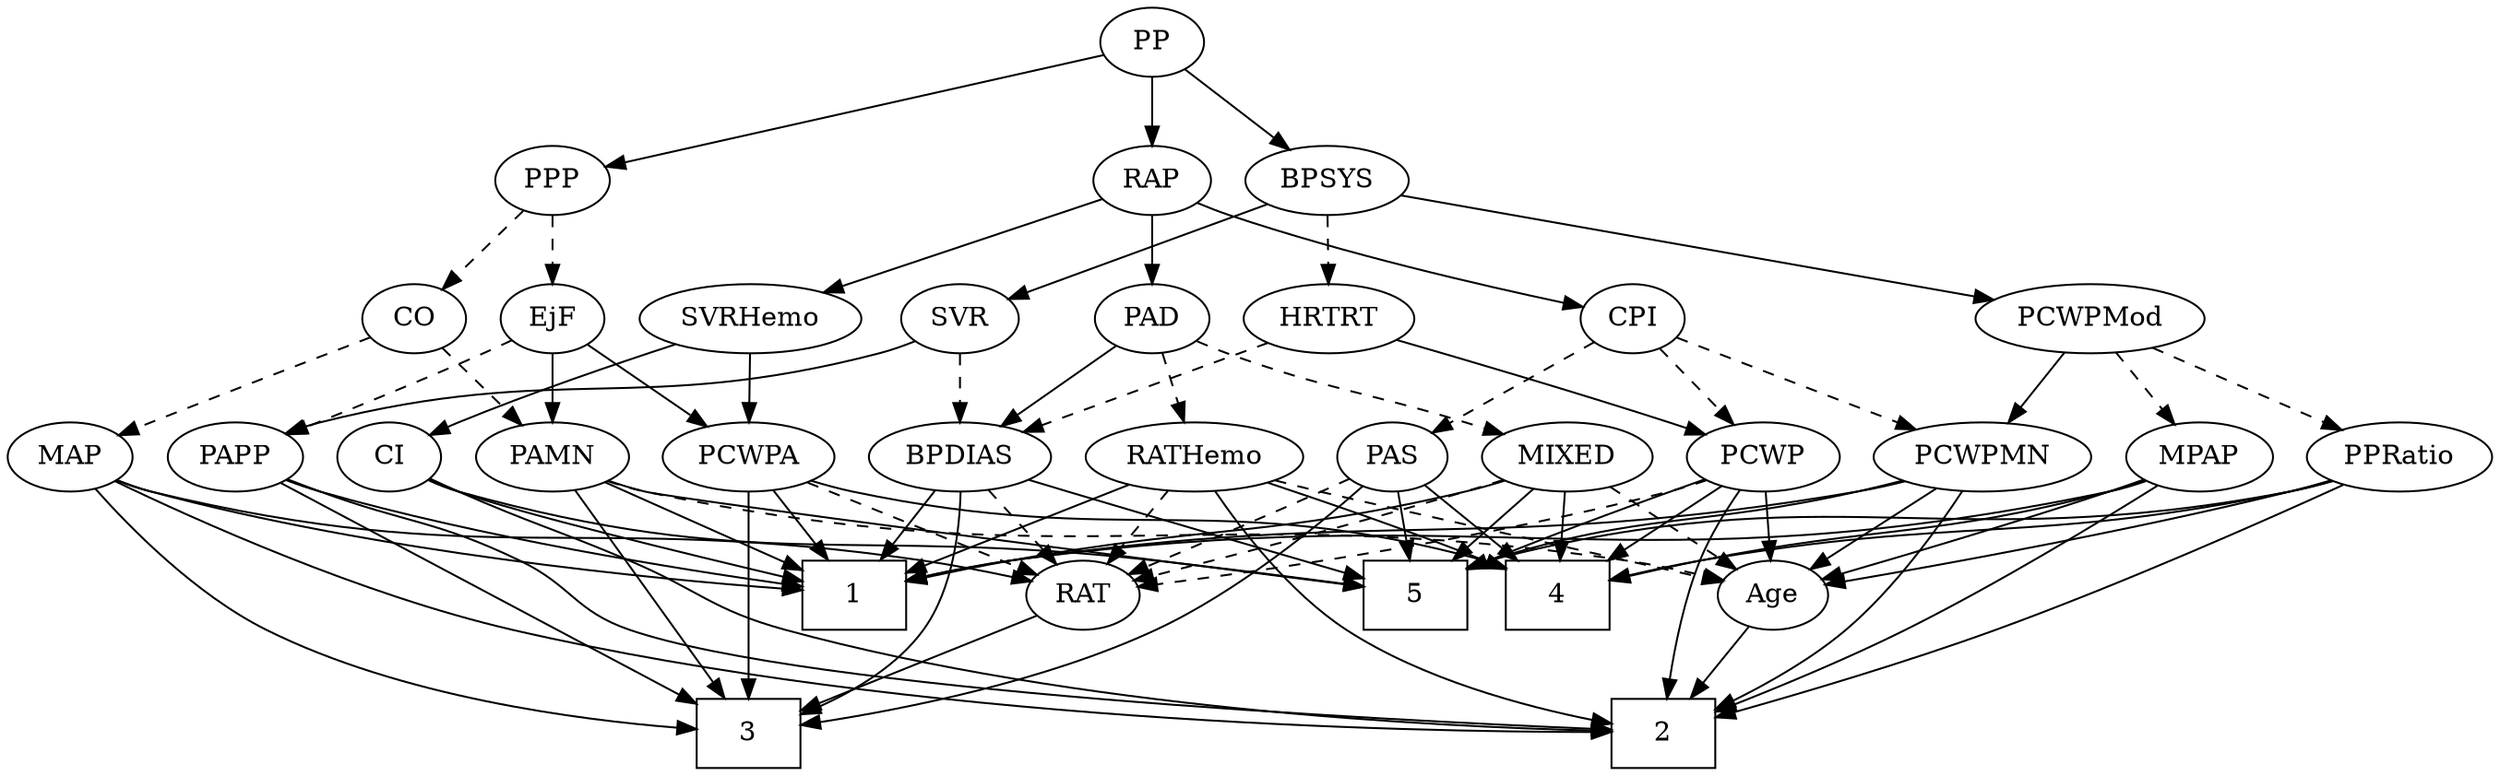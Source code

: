 strict digraph {
	graph [bb="0,0,1188.2,396"];
	node [label="\N"];
	1	[height=0.5,
		pos="529.55,90",
		shape=box,
		width=0.75];
	2	[height=0.5,
		pos="821.55,18",
		shape=box,
		width=0.75];
	3	[height=0.5,
		pos="298.55,18",
		shape=box,
		width=0.75];
	4	[height=0.5,
		pos="601.55,90",
		shape=box,
		width=0.75];
	5	[height=0.5,
		pos="711.55,90",
		shape=box,
		width=0.75];
	Age	[height=0.5,
		pos="821.55,90",
		width=0.75];
	Age -> 2	[pos="e,821.55,36.104 821.55,71.697 821.55,63.983 821.55,54.712 821.55,46.112",
		style=solid];
	EjF	[height=0.5,
		pos="304.55,234",
		width=0.75];
	PAMN	[height=0.5,
		pos="688.55,162",
		width=1.011];
	EjF -> PAMN	[pos="e,661.63,174.14 325.87,222.87 332.09,220.27 338.99,217.72 345.55,216 474.15,182.22 513.31,211.26 642.55,180 645.69,179.24 648.92,\
178.33 652.13,177.33",
		style=solid];
	PCWPA	[height=0.5,
		pos="304.55,162",
		width=1.1555];
	EjF -> PCWPA	[pos="e,304.55,180.1 304.55,215.7 304.55,207.98 304.55,198.71 304.55,190.11",
		style=solid];
	PAPP	[height=0.5,
		pos="110.55,162",
		width=0.88464];
	EjF -> PAPP	[pos="e,135.17,173.49 281.08,225.06 244.56,212.68 175.79,189.21 151.55,180 149.3,179.15 146.99,178.25 144.67,177.33",
		style=dashed];
	RAP	[height=0.5,
		pos="533.55,306",
		width=0.77632];
	PAD	[height=0.5,
		pos="485.55,234",
		width=0.79437];
	RAP -> PAD	[pos="e,496.4,250.82 522.66,289.12 516.58,280.26 508.89,269.04 502.08,259.12",
		style=solid];
	CPI	[height=0.5,
		pos="727.55,234",
		width=0.75];
	RAP -> CPI	[pos="e,704.17,243.43 557.34,296.42 591.7,284.02 655.38,261.04 694.35,246.98",
		style=solid];
	SVRHemo	[height=0.5,
		pos="582.55,234",
		width=1.3902];
	RAP -> SVRHemo	[pos="e,570.79,251.8 544.67,289.12 550.63,280.59 558.13,269.89 564.87,260.25",
		style=solid];
	MIXED	[height=0.5,
		pos="593.55,162",
		width=1.1193];
	MIXED -> 1	[pos="e,545.36,108.29 579.02,145.12 571.11,136.46 561.14,125.55 552.22,115.8",
		style=solid];
	MIXED -> 4	[pos="e,599.59,108.1 595.52,143.7 596.41,135.98 597.47,126.71 598.45,118.11",
		style=solid];
	MIXED -> 5	[pos="e,684.14,107.26 616.86,147.17 633.56,137.26 656.37,123.73 675.41,112.43",
		style=solid];
	MIXED -> Age	[pos="e,797.27,97.908 624.43,150.29 630.74,148.16 637.35,145.98 643.55,144 693.32,128.14 751.38,111.12 787.31,100.77",
		style=dashed];
	RAT	[height=0.5,
		pos="391.55,90",
		width=0.75827];
	MIXED -> RAT	[pos="e,415.13,99.171 562.43,150.22 525.14,137.3 462.94,115.74 424.75,102.51",
		style=dashed];
	MPAP	[height=0.5,
		pos="937.55,162",
		width=0.97491];
	MPAP -> 1	[pos="e,556.7,104.97 911.38,149.62 905.6,147.46 899.44,145.43 893.55,144 754.26,110.06 708.72,146.16 566.65,107.73",
		style=solid];
	MPAP -> 2	[pos="e,839.58,36.032 926.92,144.7 914.76,126.42 893.89,96.17 873.55,72 865.25,62.138 855.5,51.893 846.7,43.07",
		style=solid];
	MPAP -> 4	[pos="e,628.87,97.704 911.32,149.86 905.54,147.69 899.39,145.59 893.55,144 798.8,118.17 771.89,127 675.55,108 663.54,105.63 650.52,102.75 \
638.79,100.03",
		style=solid];
	MPAP -> Age	[pos="e,840.95,102.71 915.73,147.83 897.06,136.57 870.07,120.28 849.76,108.03",
		style=solid];
	BPSYS	[height=0.5,
		pos="394.55,306",
		width=1.0471];
	SVR	[height=0.5,
		pos="216.55,234",
		width=0.77632];
	BPSYS -> SVR	[pos="e,239.8,244.14 366.34,293.91 334.49,281.38 282.74,261.03 249.17,247.83",
		style=solid];
	PCWPMod	[height=0.5,
		pos="988.55,234",
		width=1.4443];
	BPSYS -> PCWPMod	[pos="e,938.85,239.4 429.41,298.68 449.08,295.24 474.14,291.07 496.55,288 652.01,266.69 836.09,248.81 928.81,240.31",
		style=solid];
	HRTRT	[height=0.5,
		pos="394.55,234",
		width=1.1013];
	BPSYS -> HRTRT	[pos="e,394.55,252.1 394.55,287.7 394.55,279.98 394.55,270.71 394.55,262.11",
		style=dashed];
	PAD -> MIXED	[pos="e,571.43,177.34 504.86,220.49 520.99,210.03 544.28,194.93 562.95,182.83",
		style=dashed];
	RATHemo	[height=0.5,
		pos="485.55,162",
		width=1.3721];
	PAD -> RATHemo	[pos="e,485.55,180.1 485.55,215.7 485.55,207.98 485.55,198.71 485.55,190.11",
		style=dashed];
	BPDIAS	[height=0.5,
		pos="202.55,162",
		width=1.1735];
	PAD -> BPDIAS	[pos="e,233.91,174.19 462.73,222.81 456.59,220.33 449.89,217.86 443.55,216 361.09,191.76 336.73,201.64 253.55,180 250.34,179.17 247.04,\
178.24 243.74,177.25",
		style=solid];
	CO	[height=0.5,
		pos="143.55,234",
		width=0.75];
	CO -> PAMN	[pos="e,661.68,174.34 163.62,221.95 168.68,219.61 174.2,217.42 179.55,216 379.04,163.06 440.94,224.2 642.55,180 645.71,179.31 648.94,178.45 \
652.16,177.48",
		style=dashed];
	MAP	[height=0.5,
		pos="30.547,162",
		width=0.84854];
	CO -> MAP	[pos="e,50.958,175.64 124.38,221.13 106.61,210.12 79.916,193.58 59.539,180.96",
		style=dashed];
	PAS	[height=0.5,
		pos="391.55,162",
		width=0.75];
	PAS -> 3	[pos="e,309.34,36.15 380.72,145.31 373.52,134.8 363.88,120.63 355.55,108 341.61,86.871 326.14,62.669 314.84,44.842",
		style=solid];
	PAS -> 4	[pos="e,574.25,104.53 412.59,150.26 417.43,148.02 422.61,145.79 427.55,144 484.22,123.43 504.03,128.99 564.59,107.98",
		style=solid];
	PAS -> 5	[pos="e,684.21,97.664 412.1,150.12 417.06,147.83 422.41,145.62 427.55,144 517.86,115.52 544.7,126.61 637.55,108 649.54,105.6 662.57,102.7 \
674.3,99.986",
		style=solid];
	PAS -> RAT	[pos="e,391.55,108.1 391.55,143.7 391.55,135.98 391.55,126.71 391.55,118.11",
		style=dashed];
	PAMN -> 1	[pos="e,556.63,103.91 661.56,149.68 638.41,139.91 603.99,125.22 565.86,108.08",
		style=solid];
	PAMN -> 3	[pos="e,325.73,20.254 683.83,144.15 677.13,123.57 662.78,89.365 637.55,72 589.1,38.657 413.7,25.219 336.02,20.816",
		style=solid];
	PAMN -> 5	[pos="e,705.87,108.28 694.11,144.05 696.7,136.18 699.84,126.62 702.74,117.79",
		style=solid];
	PAMN -> Age	[pos="e,800.7,101.97 712.63,148.32 734.84,136.64 767.87,119.25 791.73,106.69",
		style=dashed];
	RATHemo -> 1	[pos="e,518.69,108.28 496.2,144.05 501.31,135.92 507.55,126 513.24,116.94",
		style=solid];
	RATHemo -> 2	[pos="e,794.31,19.286 481.5,143.8 477.91,123.82 475.67,91.181 493.55,72 532.37,30.334 706.45,21.412 784.03,19.511",
		style=solid];
	RATHemo -> 4	[pos="e,574.42,107.37 509.86,146.33 526.08,136.54 547.67,123.51 565.82,112.56",
		style=solid];
	RATHemo -> Age	[pos="e,796.61,97.058 522.21,149.79 529.57,147.72 537.28,145.69 544.55,144 633.81,123.29 657.76,126.26 747.55,108 760.36,105.39 774.36,\
102.25 786.7,99.385",
		style=dashed];
	RATHemo -> RAT	[pos="e,408.89,103.91 464.69,145.46 450.67,135.03 432.11,121.2 417.19,110.09",
		style=dashed];
	CPI -> PAS	[pos="e,412.1,173.89 701.99,227.75 684.91,224.29 661.91,219.72 641.55,216 546.67,198.65 519.57,208.86 427.55,180 425.62,179.39 423.66,\
178.71 421.7,177.96",
		style=dashed];
	PCWPMN	[height=0.5,
		pos="1040.5,162",
		width=1.3902];
	CPI -> PCWPMN	[pos="e,1003.5,174.13 753.29,228.29 799.32,219.72 898.69,200.55 981.55,180 985.56,179 989.72,177.92 993.88,176.8",
		style=dashed];
	PCWP	[height=0.5,
		pos="777.55,162",
		width=0.97491];
	CPI -> PCWP	[pos="e,765.79,179.47 738.64,217.46 744.87,208.74 752.79,197.65 759.86,187.76",
		style=dashed];
	RAT -> 3	[pos="e,321.24,36.082 374.05,75.834 361.56,66.431 344.42,53.529 329.63,42.394",
		style=solid];
	SVR -> BPDIAS	[pos="e,206,180.28 213.16,216.05 211.62,208.35 209.75,199.03 208.02,190.36",
		style=dashed];
	SVR -> PAPP	[pos="e,130.41,176.12 197.6,220.49 181.25,209.69 157.41,193.94 138.81,181.66",
		style=solid];
	PCWPMod -> MPAP	[pos="e,949.2,178.99 976.46,216.41 970.08,207.66 962.14,196.75 955.09,187.08",
		style=dashed];
	PCWPMod -> PCWPMN	[pos="e,1028.3,179.47 1000.9,216.41 1007.2,207.87 1015.1,197.28 1022.1,187.79",
		style=solid];
	PPRatio	[height=0.5,
		pos="1148.5,162",
		width=1.1013];
	PCWPMod -> PPRatio	[pos="e,1121,175.05 1019.4,219.5 1045.7,207.99 1083.6,191.4 1111.6,179.18",
		style=dashed];
	PCWPA -> 1	[pos="e,502.35,99.044 336.34,150.26 342.69,148.16 349.32,145.98 355.55,144 402.65,128.98 457.21,112.51 492.49,101.98",
		style=solid];
	PCWPA -> 3	[pos="e,299.27,36.189 303.82,143.87 302.8,119.67 300.92,75.211 299.7,46.393",
		style=solid];
	PCWPA -> 4	[pos="e,574.34,104.78 335.61,149.81 342.14,147.69 349.03,145.63 355.55,144 444.35,121.73 473.32,135.49 564.7,107.79",
		style=solid];
	PCWPA -> RAT	[pos="e,374.76,104.5 323.42,145.81 336.09,135.62 352.9,122.09 366.66,111.02",
		style=dashed];
	PCWPMN -> 1	[pos="e,556.68,105.03 1004.6,149.45 997.06,147.36 989.09,145.4 981.55,144 802.29,110.74 746.66,154.78 566.47,107.65",
		style=solid];
	PCWPMN -> 2	[pos="e,847.86,36.062 1017.1,145.8 978.52,120.78 901.42,70.791 856.41,41.608",
		style=solid];
	PCWPMN -> 5	[pos="e,738.55,97.504 1003.6,149.74 996.29,147.7 988.71,145.68 981.55,144 895.33,123.71 872.28,125.92 785.55,108 773.47,105.5 760.33,102.56 \
748.52,99.832",
		style=solid];
	PCWPMN -> Age	[pos="e,845.56,98.677 1004.4,149.44 962.94,136.2 895.57,114.66 855.21,101.76",
		style=solid];
	SVRHemo -> PCWPA	[pos="e,335.67,173.98 545.2,221.82 538.04,219.79 530.58,217.76 523.55,216 449.48,197.42 429.21,200.1 355.55,180 352.2,179.09 348.76,178.08 \
345.31,177.03",
		style=solid];
	CI	[height=0.5,
		pos="857.55,162",
		width=0.75];
	SVRHemo -> CI	[pos="e,836.94,173.7 627.86,226.05 676.55,217.88 755.8,202.5 821.55,180 823.46,179.35 825.41,178.62 827.35,177.84",
		style=solid];
	BPDIAS -> 1	[pos="e,502.48,95.727 233.91,149.82 240.36,147.73 247.14,145.68 253.55,144 298.26,132.31 427.95,108.89 492.36,97.512",
		style=solid];
	BPDIAS -> 3	[pos="e,286.82,36.346 213.75,144.43 230.33,119.9 261.56,73.703 281.15,44.739",
		style=solid];
	BPDIAS -> 5	[pos="e,684.31,98.167 233.25,149.51 239.87,147.39 246.88,145.4 253.55,144 421.28,108.67 468.31,135.25 637.55,108 649.63,106.06 662.67,\
103.29 674.4,100.55",
		style=solid];
	BPDIAS -> RAT	[pos="e,368.23,99.635 233.33,149.6 267.7,136.87 323.12,116.35 358.41,103.27",
		style=dashed];
	MAP -> 1	[pos="e,502.35,96.027 53.221,149.71 58.473,147.49 64.116,145.42 69.547,144 224.26,103.56 269.04,129.16 427.55,108 449.12,105.12 473.13,\
101.16 492.43,97.781",
		style=solid];
	MAP -> 2	[pos="e,794.46,18.42 53.675,149.84 99.134,128.09 198.89,81.349 235.55,72 437.84,20.406 690.62,17.411 784.34,18.302",
		style=solid];
	MAP -> 3	[pos="e,271.41,26.464 47.073,146.73 69.807,127.67 112.58,93.767 153.55,72 188.63,53.357 231.71,38.533 261.75,29.357",
		style=solid];
	MAP -> RAT	[pos="e,364.33,93.188 53.292,149.96 58.539,147.73 64.164,145.59 69.547,144 170.01,114.34 293.33,99.875 354.08,94.13",
		style=solid];
	PP	[height=0.5,
		pos="394.55,378",
		width=0.75];
	PP -> RAP	[pos="e,512.14,317.78 415.36,366.52 438.56,354.84 476.31,335.82 502.9,322.44",
		style=solid];
	PP -> BPSYS	[pos="e,394.55,324.1 394.55,359.7 394.55,351.98 394.55,342.71 394.55,334.11",
		style=solid];
	PPP	[height=0.5,
		pos="304.55,306",
		width=0.75];
	PP -> PPP	[pos="e,321.4,320.11 377.62,363.83 364.04,353.27 344.79,338.3 329.46,326.37",
		style=solid];
	PPP -> EjF	[pos="e,304.55,252.1 304.55,287.7 304.55,279.98 304.55,270.71 304.55,262.11",
		style=dashed];
	PPP -> CO	[pos="e,164.8,245.21 281.85,295.7 256.71,285.32 215.04,267.9 179.55,252 177.75,251.19 175.91,250.36 174.05,249.51",
		style=dashed];
	PPRatio -> 2	[pos="e,848.92,30.753 1120.8,148.87 1081.6,131.7 1007.7,99.361 944.55,72 915.54,59.425 882.66,45.258 858.19,34.738",
		style=solid];
	PPRatio -> 4	[pos="e,628.78,98.225 1119.6,149.63 1113.1,147.44 1106.2,145.4 1099.5,144 914.55,104.7 862.39,137.24 675.55,108 663.46,106.11 650.41,103.35 \
638.69,100.61",
		style=solid];
	PPRatio -> 5	[pos="e,738.81,98.03 1119.3,149.68 1112.9,147.53 1106,145.48 1099.5,144 962.59,112.79 923.99,131.76 785.55,108 773.49,105.93 760.45,103.13 \
748.72,100.39",
		style=solid];
	PPRatio -> Age	[pos="e,847.9,94.714 1119,149.96 1112.6,147.81 1105.9,145.7 1099.5,144 1014.1,121.16 911.38,104.24 857.91,96.202",
		style=solid];
	PCWP -> 2	[pos="e,806.41,36.382 776.58,143.73 776.12,125.38 777.04,95.813 785.55,72 788.99,62.36 794.61,52.801 800.4,44.512",
		style=solid];
	PCWP -> 4	[pos="e,628.69,101.8 750.43,150.22 720.33,138.24 671.59,118.86 638.12,105.55",
		style=solid];
	PCWP -> 5	[pos="e,728.01,108.46 762.9,145.46 754.75,136.82 744.41,125.85 735.15,116.03",
		style=solid];
	PCWP -> Age	[pos="e,811.4,107.15 787.75,144.76 793.14,136.19 799.87,125.49 805.9,115.9",
		style=solid];
	PCWP -> RAT	[pos="e,417.95,95.521 751.33,149.79 745.55,147.63 739.41,145.55 733.55,144 629.28,116.4 600.08,124.87 493.55,108 471.75,104.55 447.37,\
100.49 427.92,97.209",
		style=dashed];
	CI -> 1	[pos="e,556.73,104.87 837.03,150.01 832.07,147.73 826.71,145.54 821.55,144 714.58,112.03 677.72,139.27 566.63,107.78",
		style=solid];
	CI -> 2	[pos="e,837.16,36.226 860.48,143.83 862.93,125.57 864.95,96.073 857.55,72 854.54,62.215 849.04,52.616 843.23,44.334",
		style=solid];
	CI -> 5	[pos="e,738.77,104.05 836.32,150.82 813.15,139.72 775.66,121.74 747.81,108.39",
		style=solid];
	PAPP -> 1	[pos="e,502.31,95.808 134.46,149.85 139.98,147.63 145.89,145.51 151.55,144 271.05,112.03 305.18,126.17 427.55,108 449.07,104.8 473.08,\
100.82 492.4,97.517",
		style=solid];
	PAPP -> 2	[pos="e,794.4,19.947 134.64,150 177.88,130.76 271.98,91.239 355.55,72 512.36,35.899 704.78,23.951 784.37,20.379",
		style=solid];
	PAPP -> 3	[pos="e,271.31,30.018 122.76,145.31 138.19,126.23 166.28,93.872 195.55,72 215.99,56.722 241.48,43.568 261.98,34.185",
		style=solid];
	HRTRT -> BPDIAS	[pos="e,233.61,174.32 364.55,222.06 331.96,210.18 279.71,191.13 243.4,177.89",
		style=dashed];
	HRTRT -> PCWP	[pos="e,751.36,174.31 424.83,222.22 432.19,219.9 440.09,217.65 447.55,216 572.63,188.32 609.32,211.32 733.55,180 736.21,179.33 738.93,\
178.54 741.65,177.68",
		style=solid];
}
